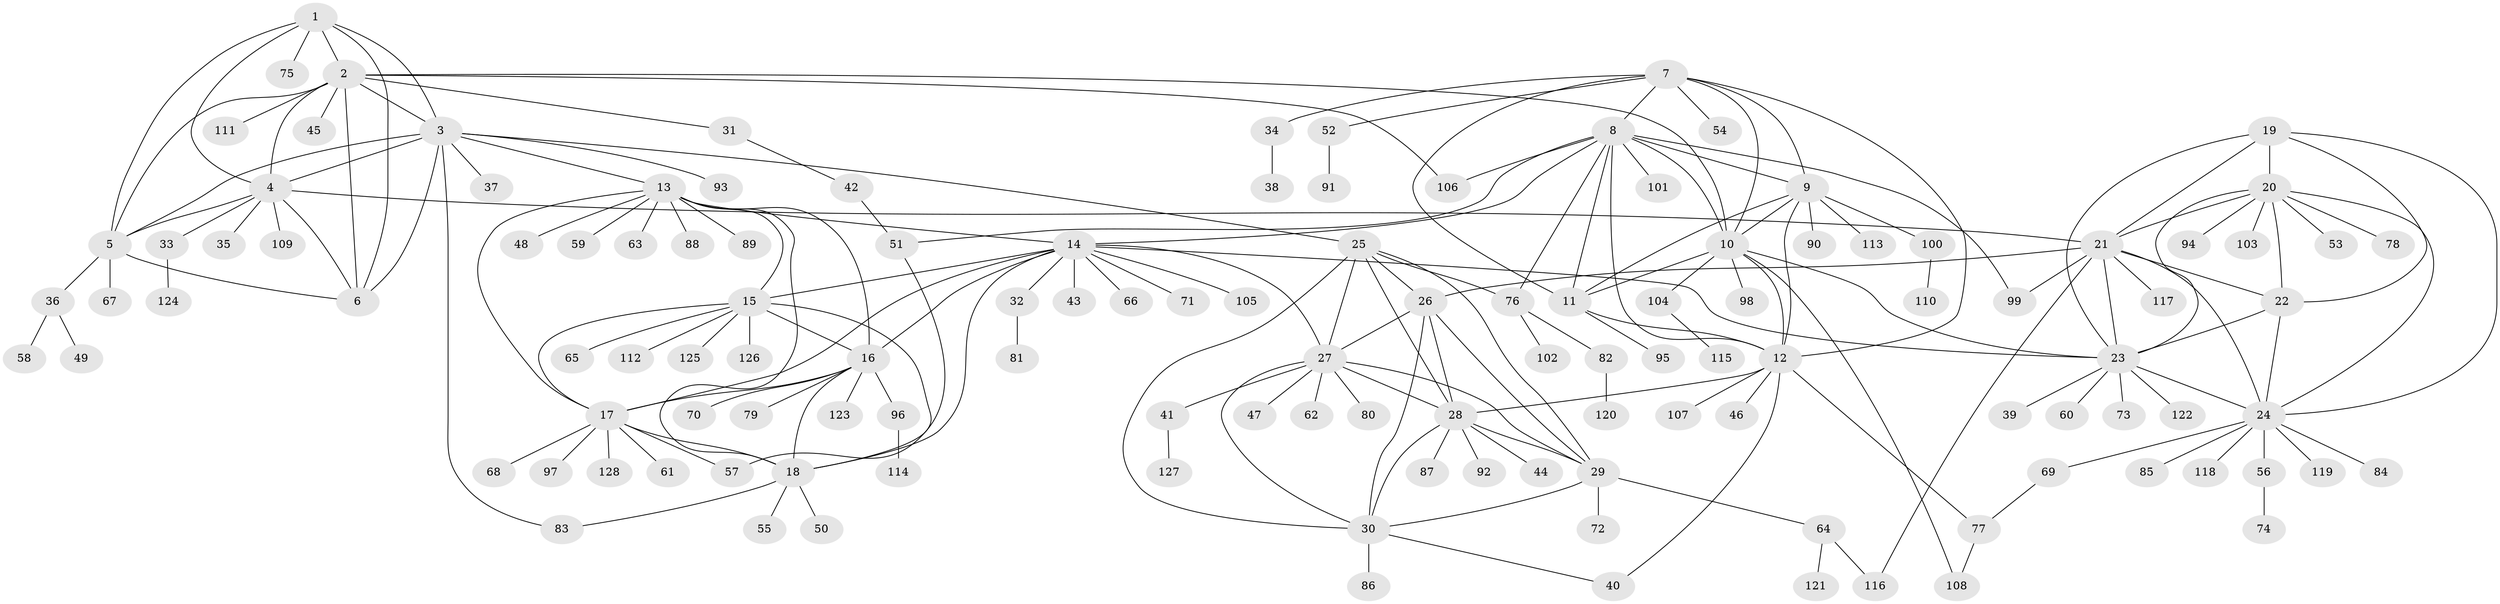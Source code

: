 // coarse degree distribution, {4: 0.039603960396039604, 8: 0.0297029702970297, 10: 0.019801980198019802, 11: 0.0297029702970297, 6: 0.019801980198019802, 9: 0.039603960396039604, 13: 0.009900990099009901, 7: 0.0297029702970297, 5: 0.009900990099009901, 2: 0.1188118811881188, 1: 0.6237623762376238, 3: 0.0297029702970297}
// Generated by graph-tools (version 1.1) at 2025/42/03/06/25 10:42:14]
// undirected, 128 vertices, 193 edges
graph export_dot {
graph [start="1"]
  node [color=gray90,style=filled];
  1;
  2;
  3;
  4;
  5;
  6;
  7;
  8;
  9;
  10;
  11;
  12;
  13;
  14;
  15;
  16;
  17;
  18;
  19;
  20;
  21;
  22;
  23;
  24;
  25;
  26;
  27;
  28;
  29;
  30;
  31;
  32;
  33;
  34;
  35;
  36;
  37;
  38;
  39;
  40;
  41;
  42;
  43;
  44;
  45;
  46;
  47;
  48;
  49;
  50;
  51;
  52;
  53;
  54;
  55;
  56;
  57;
  58;
  59;
  60;
  61;
  62;
  63;
  64;
  65;
  66;
  67;
  68;
  69;
  70;
  71;
  72;
  73;
  74;
  75;
  76;
  77;
  78;
  79;
  80;
  81;
  82;
  83;
  84;
  85;
  86;
  87;
  88;
  89;
  90;
  91;
  92;
  93;
  94;
  95;
  96;
  97;
  98;
  99;
  100;
  101;
  102;
  103;
  104;
  105;
  106;
  107;
  108;
  109;
  110;
  111;
  112;
  113;
  114;
  115;
  116;
  117;
  118;
  119;
  120;
  121;
  122;
  123;
  124;
  125;
  126;
  127;
  128;
  1 -- 2;
  1 -- 3;
  1 -- 4;
  1 -- 5;
  1 -- 6;
  1 -- 75;
  2 -- 3;
  2 -- 4;
  2 -- 5;
  2 -- 6;
  2 -- 10;
  2 -- 31;
  2 -- 45;
  2 -- 106;
  2 -- 111;
  3 -- 4;
  3 -- 5;
  3 -- 6;
  3 -- 13;
  3 -- 25;
  3 -- 37;
  3 -- 83;
  3 -- 93;
  4 -- 5;
  4 -- 6;
  4 -- 21;
  4 -- 33;
  4 -- 35;
  4 -- 109;
  5 -- 6;
  5 -- 36;
  5 -- 67;
  7 -- 8;
  7 -- 9;
  7 -- 10;
  7 -- 11;
  7 -- 12;
  7 -- 34;
  7 -- 52;
  7 -- 54;
  8 -- 9;
  8 -- 10;
  8 -- 11;
  8 -- 12;
  8 -- 14;
  8 -- 51;
  8 -- 76;
  8 -- 99;
  8 -- 101;
  8 -- 106;
  9 -- 10;
  9 -- 11;
  9 -- 12;
  9 -- 90;
  9 -- 100;
  9 -- 113;
  10 -- 11;
  10 -- 12;
  10 -- 23;
  10 -- 98;
  10 -- 104;
  10 -- 108;
  11 -- 12;
  11 -- 95;
  12 -- 28;
  12 -- 40;
  12 -- 46;
  12 -- 77;
  12 -- 107;
  13 -- 14;
  13 -- 15;
  13 -- 16;
  13 -- 17;
  13 -- 18;
  13 -- 48;
  13 -- 59;
  13 -- 63;
  13 -- 88;
  13 -- 89;
  14 -- 15;
  14 -- 16;
  14 -- 17;
  14 -- 18;
  14 -- 23;
  14 -- 27;
  14 -- 32;
  14 -- 43;
  14 -- 66;
  14 -- 71;
  14 -- 105;
  15 -- 16;
  15 -- 17;
  15 -- 18;
  15 -- 65;
  15 -- 112;
  15 -- 125;
  15 -- 126;
  16 -- 17;
  16 -- 18;
  16 -- 70;
  16 -- 79;
  16 -- 96;
  16 -- 123;
  17 -- 18;
  17 -- 57;
  17 -- 61;
  17 -- 68;
  17 -- 97;
  17 -- 128;
  18 -- 50;
  18 -- 55;
  18 -- 83;
  19 -- 20;
  19 -- 21;
  19 -- 22;
  19 -- 23;
  19 -- 24;
  20 -- 21;
  20 -- 22;
  20 -- 23;
  20 -- 24;
  20 -- 53;
  20 -- 78;
  20 -- 94;
  20 -- 103;
  21 -- 22;
  21 -- 23;
  21 -- 24;
  21 -- 26;
  21 -- 99;
  21 -- 116;
  21 -- 117;
  22 -- 23;
  22 -- 24;
  23 -- 24;
  23 -- 39;
  23 -- 60;
  23 -- 73;
  23 -- 122;
  24 -- 56;
  24 -- 69;
  24 -- 84;
  24 -- 85;
  24 -- 118;
  24 -- 119;
  25 -- 26;
  25 -- 27;
  25 -- 28;
  25 -- 29;
  25 -- 30;
  25 -- 76;
  26 -- 27;
  26 -- 28;
  26 -- 29;
  26 -- 30;
  27 -- 28;
  27 -- 29;
  27 -- 30;
  27 -- 41;
  27 -- 47;
  27 -- 62;
  27 -- 80;
  28 -- 29;
  28 -- 30;
  28 -- 44;
  28 -- 87;
  28 -- 92;
  29 -- 30;
  29 -- 64;
  29 -- 72;
  30 -- 40;
  30 -- 86;
  31 -- 42;
  32 -- 81;
  33 -- 124;
  34 -- 38;
  36 -- 49;
  36 -- 58;
  41 -- 127;
  42 -- 51;
  51 -- 57;
  52 -- 91;
  56 -- 74;
  64 -- 116;
  64 -- 121;
  69 -- 77;
  76 -- 82;
  76 -- 102;
  77 -- 108;
  82 -- 120;
  96 -- 114;
  100 -- 110;
  104 -- 115;
}
